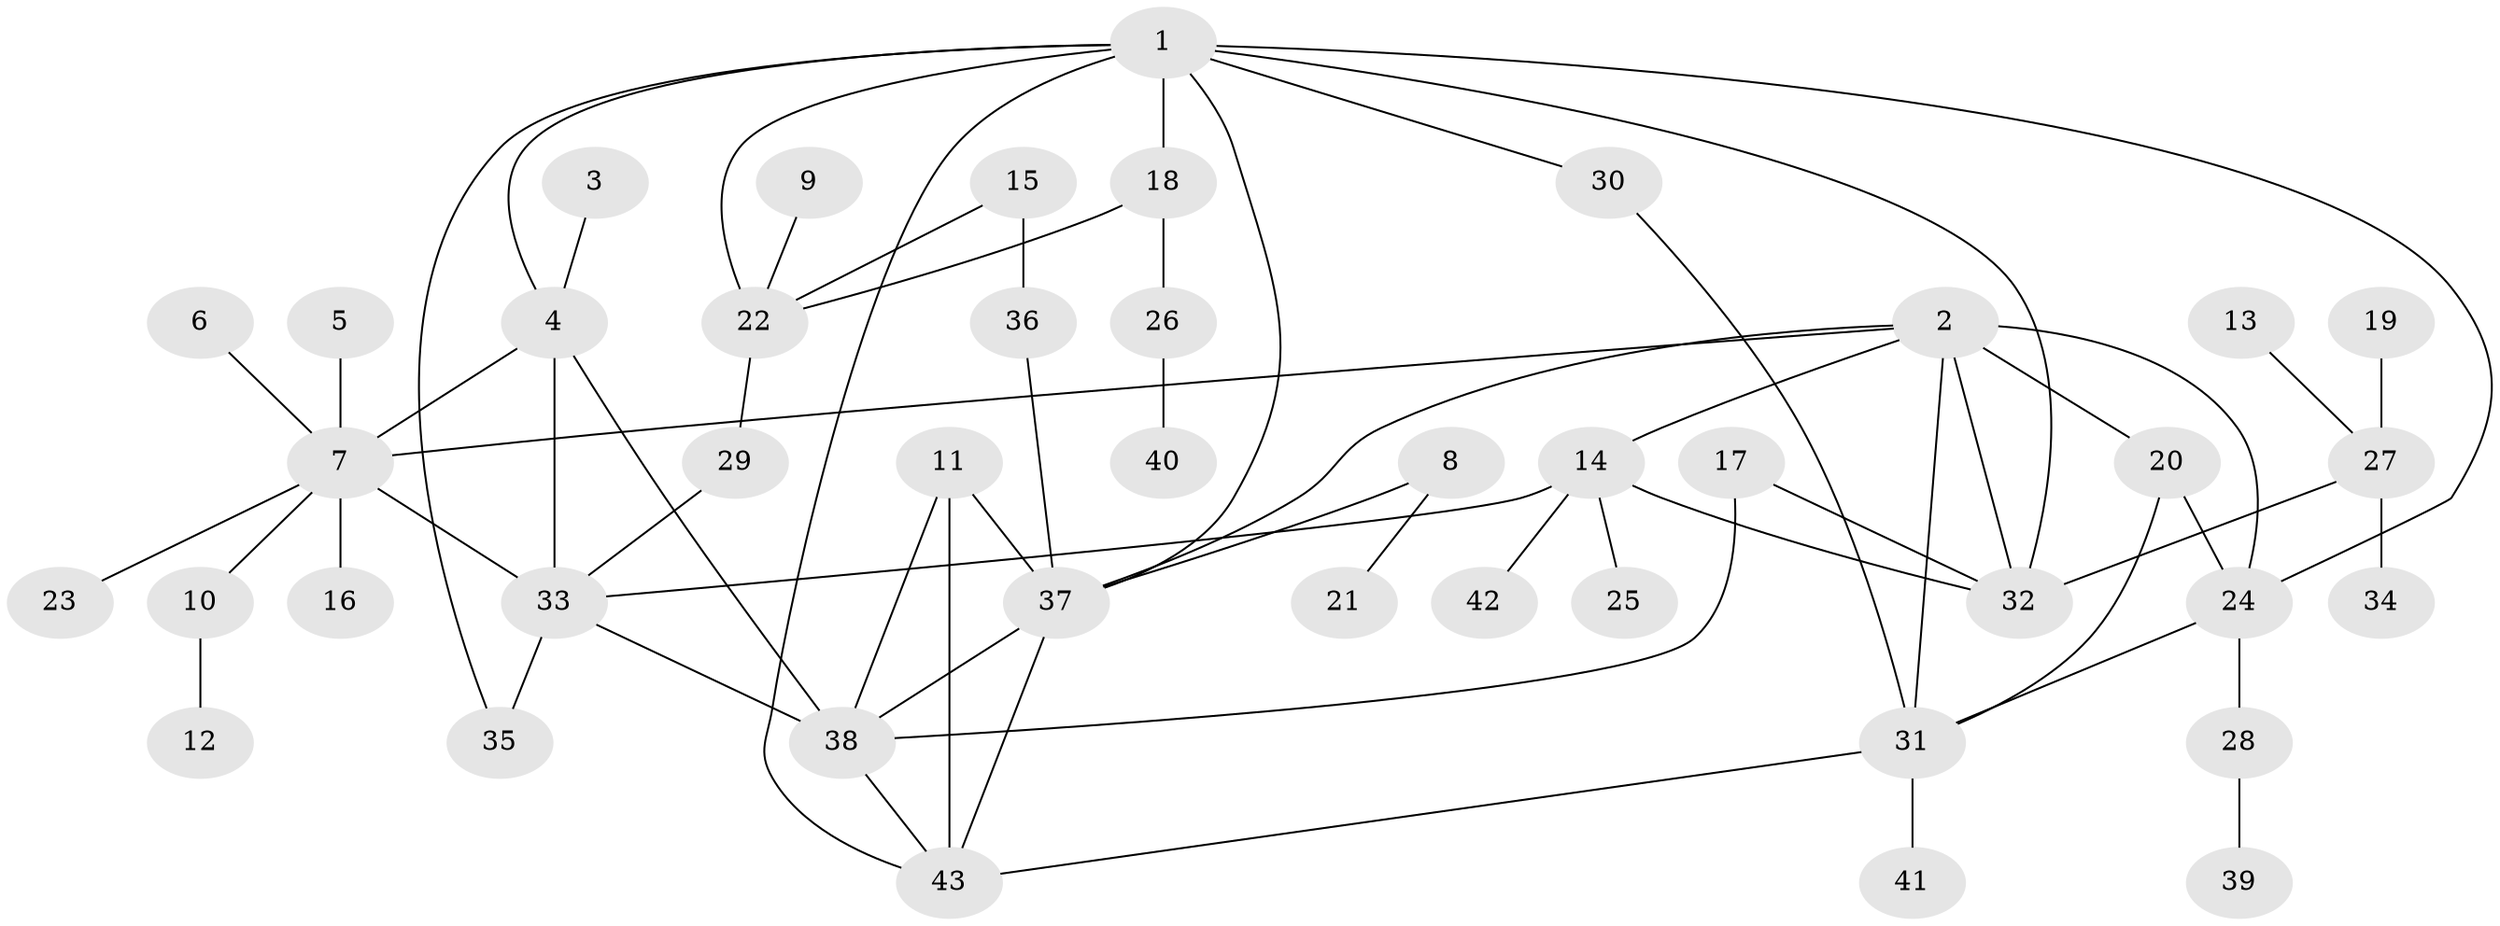 // original degree distribution, {8: 0.046511627906976744, 5: 0.05813953488372093, 6: 0.011627906976744186, 3: 0.09302325581395349, 7: 0.046511627906976744, 4: 0.05813953488372093, 9: 0.023255813953488372, 11: 0.011627906976744186, 1: 0.5581395348837209, 2: 0.09302325581395349}
// Generated by graph-tools (version 1.1) at 2025/02/03/09/25 03:02:47]
// undirected, 43 vertices, 64 edges
graph export_dot {
graph [start="1"]
  node [color=gray90,style=filled];
  1;
  2;
  3;
  4;
  5;
  6;
  7;
  8;
  9;
  10;
  11;
  12;
  13;
  14;
  15;
  16;
  17;
  18;
  19;
  20;
  21;
  22;
  23;
  24;
  25;
  26;
  27;
  28;
  29;
  30;
  31;
  32;
  33;
  34;
  35;
  36;
  37;
  38;
  39;
  40;
  41;
  42;
  43;
  1 -- 4 [weight=1.0];
  1 -- 18 [weight=2.0];
  1 -- 22 [weight=2.0];
  1 -- 24 [weight=1.0];
  1 -- 30 [weight=1.0];
  1 -- 32 [weight=1.0];
  1 -- 35 [weight=1.0];
  1 -- 37 [weight=1.0];
  1 -- 43 [weight=1.0];
  2 -- 7 [weight=1.0];
  2 -- 14 [weight=2.0];
  2 -- 20 [weight=1.0];
  2 -- 24 [weight=1.0];
  2 -- 31 [weight=1.0];
  2 -- 32 [weight=1.0];
  2 -- 37 [weight=1.0];
  3 -- 4 [weight=1.0];
  4 -- 7 [weight=2.0];
  4 -- 33 [weight=2.0];
  4 -- 38 [weight=2.0];
  5 -- 7 [weight=1.0];
  6 -- 7 [weight=1.0];
  7 -- 10 [weight=1.0];
  7 -- 16 [weight=1.0];
  7 -- 23 [weight=1.0];
  7 -- 33 [weight=1.0];
  8 -- 21 [weight=1.0];
  8 -- 37 [weight=1.0];
  9 -- 22 [weight=1.0];
  10 -- 12 [weight=1.0];
  11 -- 37 [weight=1.0];
  11 -- 38 [weight=1.0];
  11 -- 43 [weight=1.0];
  13 -- 27 [weight=1.0];
  14 -- 25 [weight=1.0];
  14 -- 32 [weight=2.0];
  14 -- 33 [weight=1.0];
  14 -- 42 [weight=1.0];
  15 -- 22 [weight=1.0];
  15 -- 36 [weight=1.0];
  17 -- 32 [weight=1.0];
  17 -- 38 [weight=1.0];
  18 -- 22 [weight=1.0];
  18 -- 26 [weight=1.0];
  19 -- 27 [weight=1.0];
  20 -- 24 [weight=1.0];
  20 -- 31 [weight=1.0];
  22 -- 29 [weight=1.0];
  24 -- 28 [weight=1.0];
  24 -- 31 [weight=1.0];
  26 -- 40 [weight=1.0];
  27 -- 32 [weight=1.0];
  27 -- 34 [weight=1.0];
  28 -- 39 [weight=1.0];
  29 -- 33 [weight=1.0];
  30 -- 31 [weight=1.0];
  31 -- 41 [weight=1.0];
  31 -- 43 [weight=1.0];
  33 -- 35 [weight=1.0];
  33 -- 38 [weight=1.0];
  36 -- 37 [weight=1.0];
  37 -- 38 [weight=1.0];
  37 -- 43 [weight=1.0];
  38 -- 43 [weight=1.0];
}
